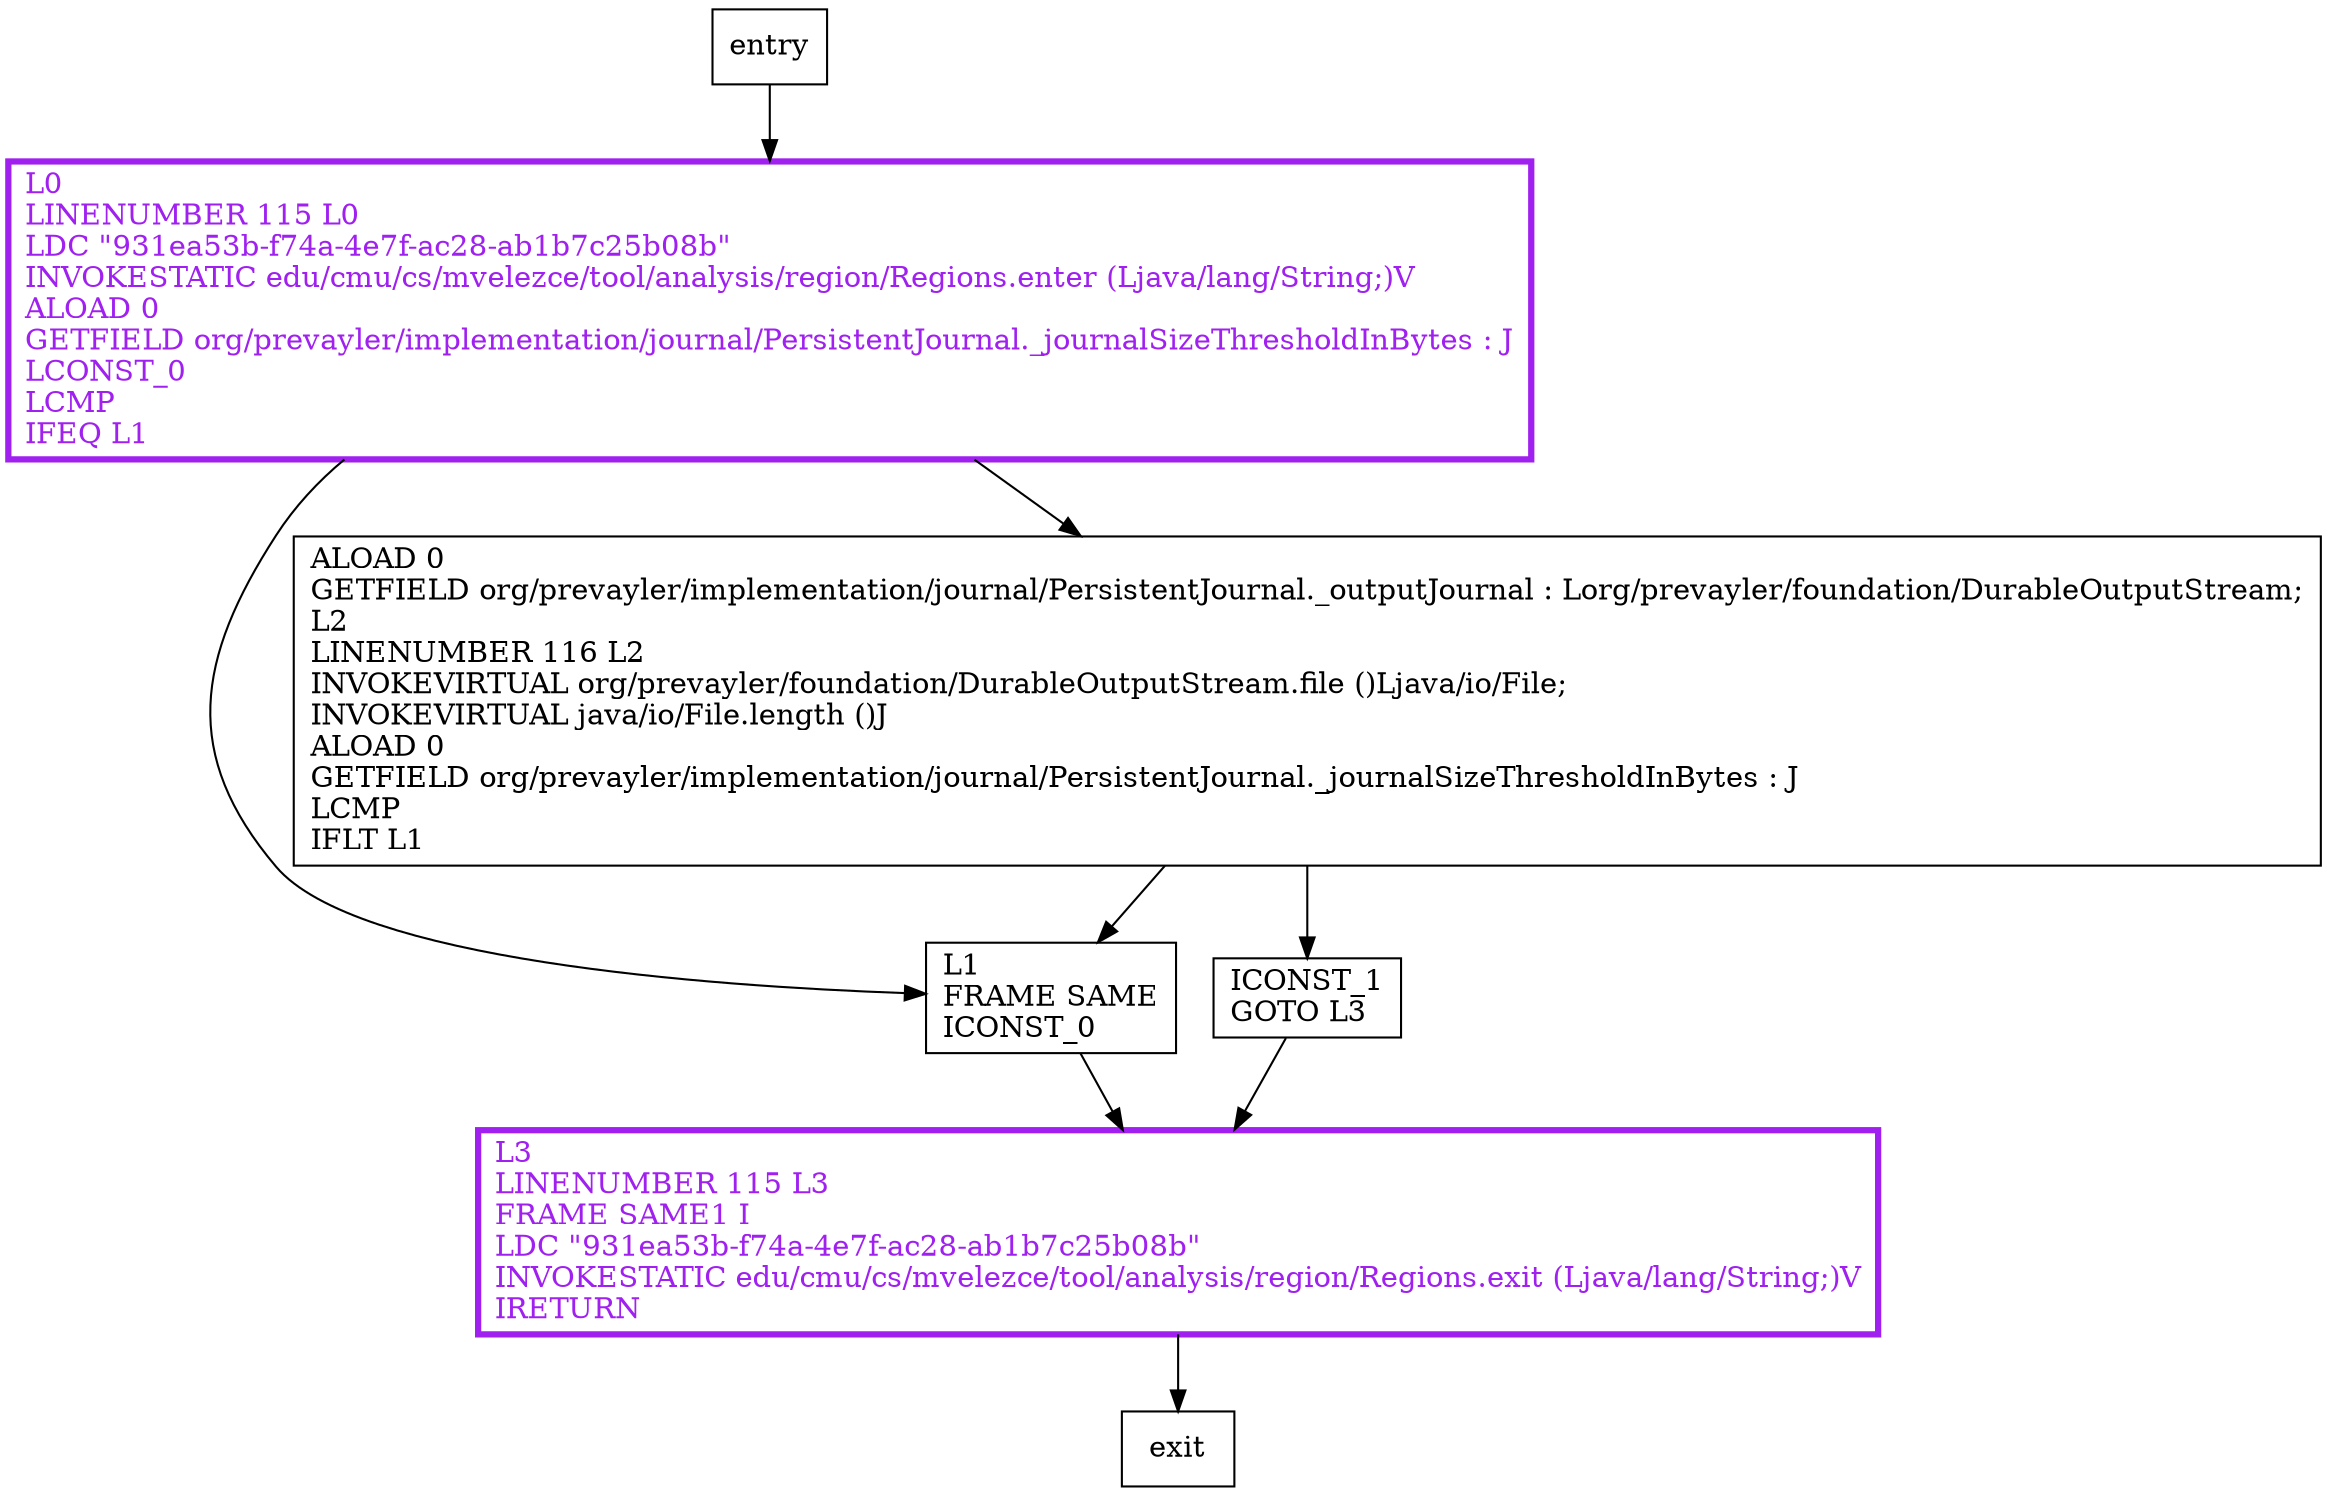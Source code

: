 digraph isOutputJournalTooBig {
node [shape=record];
673319766 [label="L0\lLINENUMBER 115 L0\lLDC \"931ea53b-f74a-4e7f-ac28-ab1b7c25b08b\"\lINVOKESTATIC edu/cmu/cs/mvelezce/tool/analysis/region/Regions.enter (Ljava/lang/String;)V\lALOAD 0\lGETFIELD org/prevayler/implementation/journal/PersistentJournal._journalSizeThresholdInBytes : J\lLCONST_0\lLCMP\lIFEQ L1\l"];
1710002389 [label="L3\lLINENUMBER 115 L3\lFRAME SAME1 I\lLDC \"931ea53b-f74a-4e7f-ac28-ab1b7c25b08b\"\lINVOKESTATIC edu/cmu/cs/mvelezce/tool/analysis/region/Regions.exit (Ljava/lang/String;)V\lIRETURN\l"];
1890499822 [label="L1\lFRAME SAME\lICONST_0\l"];
966775467 [label="ALOAD 0\lGETFIELD org/prevayler/implementation/journal/PersistentJournal._outputJournal : Lorg/prevayler/foundation/DurableOutputStream;\lL2\lLINENUMBER 116 L2\lINVOKEVIRTUAL org/prevayler/foundation/DurableOutputStream.file ()Ljava/io/File;\lINVOKEVIRTUAL java/io/File.length ()J\lALOAD 0\lGETFIELD org/prevayler/implementation/journal/PersistentJournal._journalSizeThresholdInBytes : J\lLCMP\lIFLT L1\l"];
1571571853 [label="ICONST_1\lGOTO L3\l"];
entry;
exit;
entry -> 673319766;
673319766 -> 1890499822;
673319766 -> 966775467;
1710002389 -> exit;
1890499822 -> 1710002389;
966775467 -> 1890499822;
966775467 -> 1571571853;
1571571853 -> 1710002389;
673319766[fontcolor="purple", penwidth=3, color="purple"];
1710002389[fontcolor="purple", penwidth=3, color="purple"];
}
